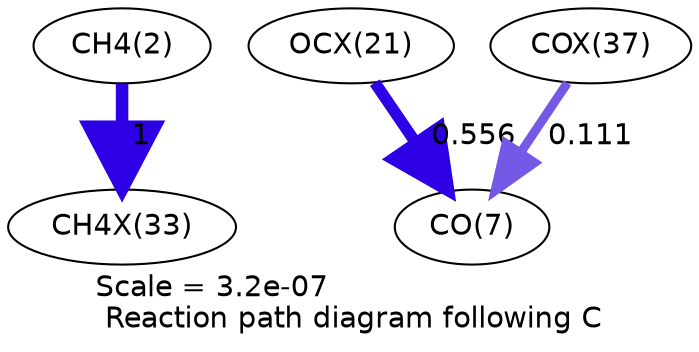 digraph reaction_paths {
center=1;
s4 -> s49[fontname="Helvetica", penwidth=6, arrowsize=3, color="0.7, 1.5, 0.9"
, label=" 1"];
s43 -> s9[fontname="Helvetica", penwidth=5.56, arrowsize=2.78, color="0.7, 1.06, 0.9"
, label=" 0.556"];
s53 -> s9[fontname="Helvetica", penwidth=4.34, arrowsize=2.17, color="0.7, 0.611, 0.9"
, label=" 0.111"];
s4 [ fontname="Helvetica", label="CH4(2)"];
s9 [ fontname="Helvetica", label="CO(7)"];
s43 [ fontname="Helvetica", label="OCX(21)"];
s49 [ fontname="Helvetica", label="CH4X(33)"];
s53 [ fontname="Helvetica", label="COX(37)"];
 label = "Scale = 3.2e-07\l Reaction path diagram following C";
 fontname = "Helvetica";
}
